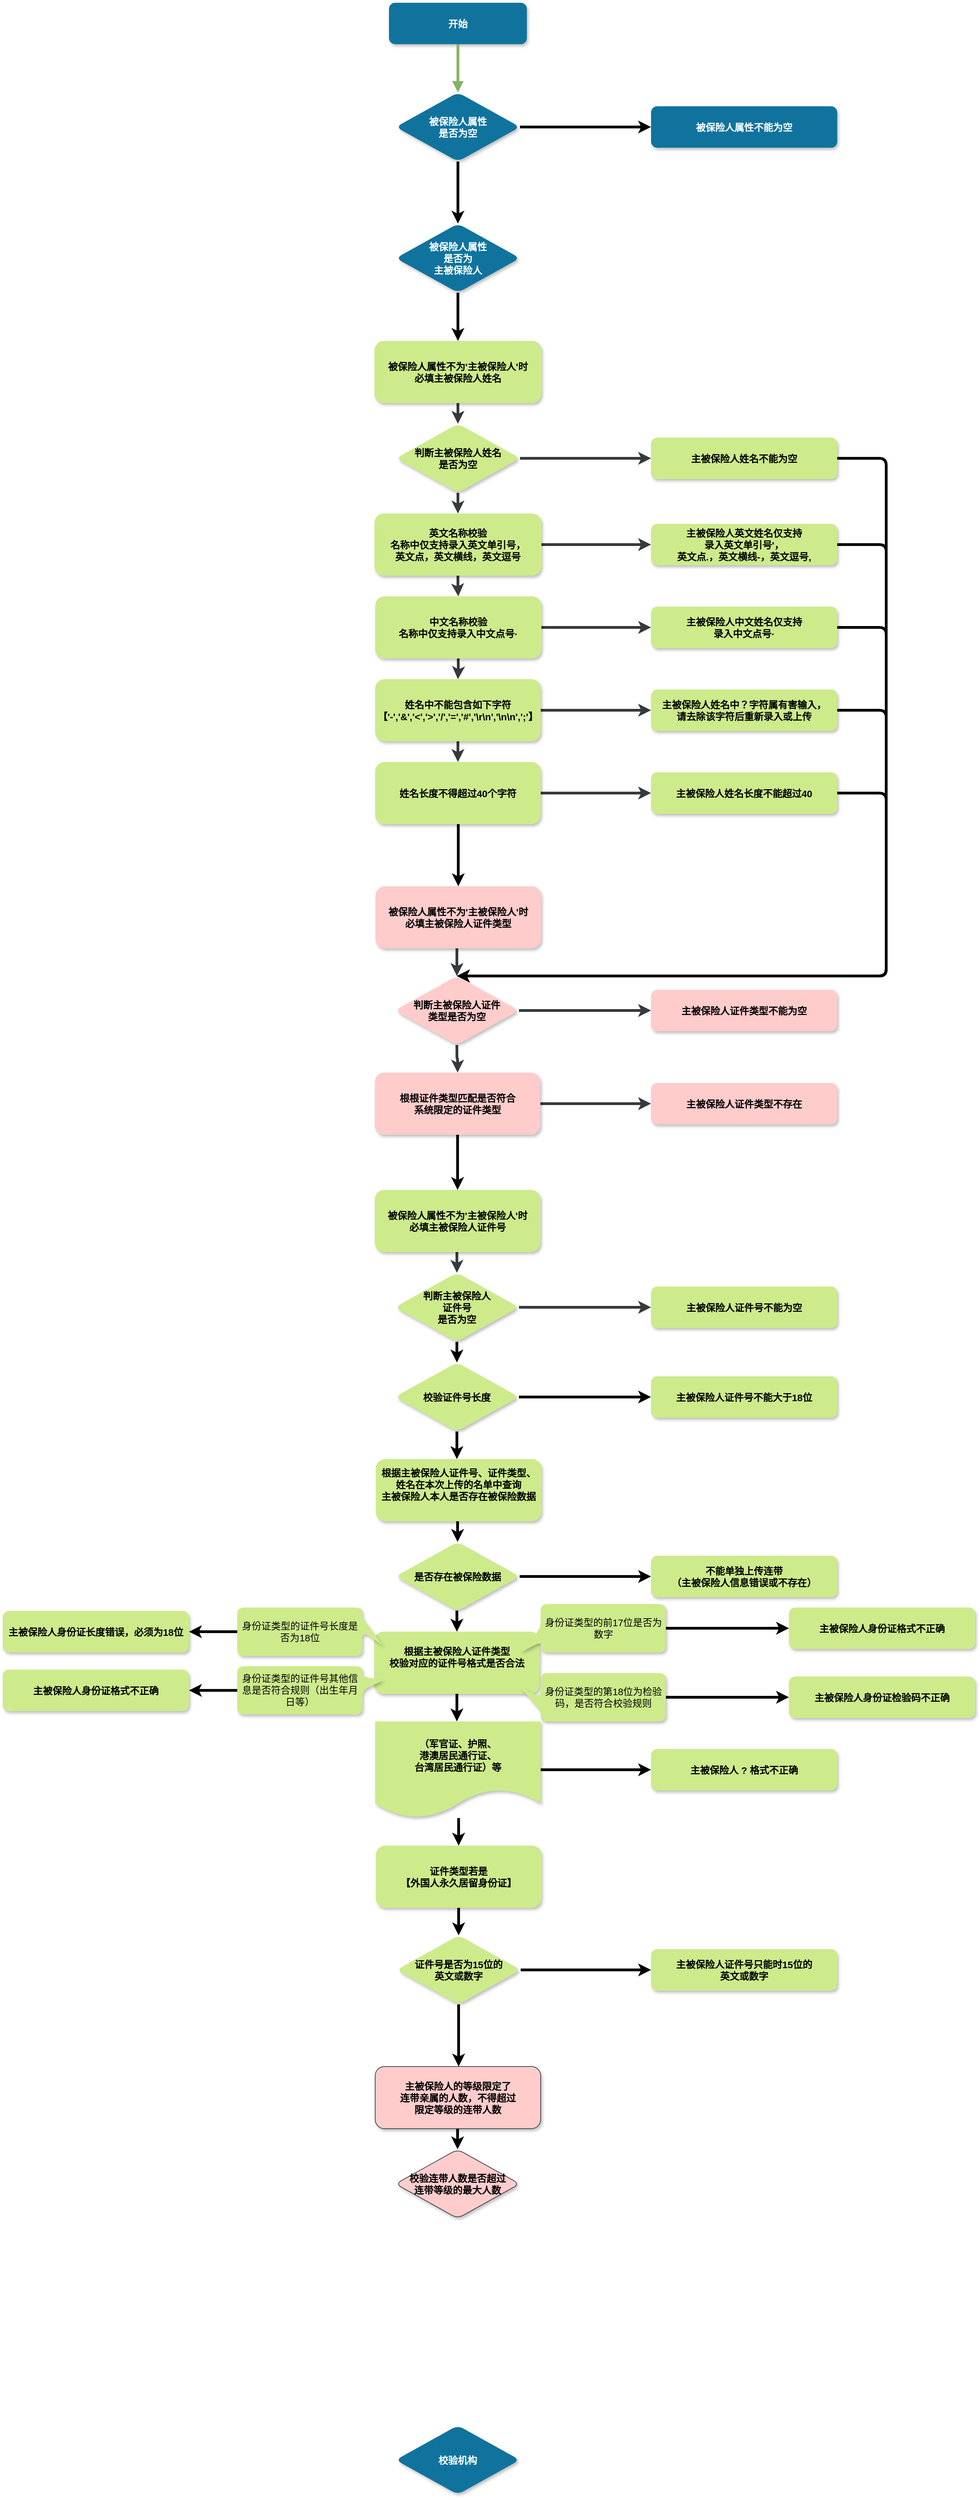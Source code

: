 <mxfile version="14.6.6" type="github"><diagram name="Page-1" id="97916047-d0de-89f5-080d-49f4d83e522f"><mxGraphModel dx="1673" dy="831" grid="1" gridSize="10" guides="1" tooltips="1" connect="1" arrows="1" fold="1" page="1" pageScale="1.5" pageWidth="1169" pageHeight="827" background="none" math="0" shadow="0"><root><mxCell id="0"/><mxCell id="1" parent="0"/><mxCell id="2" value="开始" style="rounded=1;fillColor=#10739E;strokeColor=none;shadow=1;gradientColor=none;fontStyle=1;fontColor=#FFFFFF;fontSize=14;" parent="1" vertex="1"><mxGeometry x="650" y="40" width="200" height="60" as="geometry"/></mxCell><mxCell id="29" value="" style="edgeStyle=elbowEdgeStyle;elbow=vertical;strokeWidth=4;endArrow=block;endFill=1;fontStyle=1;strokeColor=#82b366;fillColor=#d5e8d4;entryX=0.5;entryY=0;entryDx=0;entryDy=0;" parent="1" source="2" target="68mDhfGCl0k21oifYZLE-96" edge="1"><mxGeometry x="22" y="165.5" width="100" height="100" as="geometry"><mxPoint x="22" y="265.5" as="sourcePoint"/><mxPoint x="772" y="170" as="targetPoint"/></mxGeometry></mxCell><mxCell id="68mDhfGCl0k21oifYZLE-122" style="edgeStyle=orthogonalEdgeStyle;rounded=1;orthogonalLoop=1;jettySize=auto;html=1;fontSize=14;fontColor=#FFFFFF;strokeColor=#36393d;strokeWidth=4;fillColor=#cdeb8b;" edge="1" parent="1" source="68mDhfGCl0k21oifYZLE-77" target="68mDhfGCl0k21oifYZLE-79"><mxGeometry relative="1" as="geometry"/></mxCell><mxCell id="68mDhfGCl0k21oifYZLE-126" style="edgeStyle=orthogonalEdgeStyle;rounded=1;orthogonalLoop=1;jettySize=auto;html=1;fontSize=14;fontColor=#FFFFFF;strokeColor=#36393d;strokeWidth=4;fillColor=#cdeb8b;" edge="1" parent="1" source="68mDhfGCl0k21oifYZLE-77" target="68mDhfGCl0k21oifYZLE-125"><mxGeometry relative="1" as="geometry"/></mxCell><mxCell id="68mDhfGCl0k21oifYZLE-77" value="中文名称校验&#10;名称中仅支持录入中文点号·" style="rounded=1;fillColor=#cdeb8b;shadow=1;fontStyle=1;fontSize=14;strokeColor=none;" vertex="1" parent="1"><mxGeometry x="630" y="900" width="241" height="90" as="geometry"/></mxCell><mxCell id="68mDhfGCl0k21oifYZLE-128" style="edgeStyle=orthogonalEdgeStyle;rounded=1;orthogonalLoop=1;jettySize=auto;html=1;fontSize=14;fontColor=#FFFFFF;strokeColor=#36393d;strokeWidth=4;fillColor=#cdeb8b;" edge="1" parent="1" source="68mDhfGCl0k21oifYZLE-79" target="68mDhfGCl0k21oifYZLE-127"><mxGeometry relative="1" as="geometry"/></mxCell><mxCell id="68mDhfGCl0k21oifYZLE-134" style="edgeStyle=orthogonalEdgeStyle;rounded=1;orthogonalLoop=1;jettySize=auto;html=1;fontSize=14;fontColor=#FFFFFF;strokeColor=#36393d;strokeWidth=4;fillColor=#cdeb8b;" edge="1" parent="1" source="68mDhfGCl0k21oifYZLE-79" target="68mDhfGCl0k21oifYZLE-133"><mxGeometry relative="1" as="geometry"/></mxCell><mxCell id="68mDhfGCl0k21oifYZLE-79" value="姓名中不能包含如下字符&#10;【'-','&amp;','&lt;','&gt;','/','=','#','\r\n','\n\n',';'】" style="rounded=1;fillColor=#cdeb8b;shadow=1;fontStyle=1;fontSize=14;strokeColor=none;" vertex="1" parent="1"><mxGeometry x="630" y="1020" width="240" height="90" as="geometry"/></mxCell><mxCell id="68mDhfGCl0k21oifYZLE-105" style="edgeStyle=orthogonalEdgeStyle;rounded=1;orthogonalLoop=1;jettySize=auto;html=1;exitX=0.5;exitY=1;exitDx=0;exitDy=0;strokeColor=#000000;strokeWidth=4;" edge="1" parent="1" source="68mDhfGCl0k21oifYZLE-96" target="68mDhfGCl0k21oifYZLE-100"><mxGeometry relative="1" as="geometry"/></mxCell><mxCell id="68mDhfGCl0k21oifYZLE-96" value="被保险人属性&#10;是否为空" style="rhombus;fillColor=#10739E;strokeColor=none;rounded=1;shadow=1;fontColor=#FFFFFF;fontStyle=1;fontSize=14;" vertex="1" parent="1"><mxGeometry x="660" y="170" width="180" height="100" as="geometry"/></mxCell><mxCell id="68mDhfGCl0k21oifYZLE-98" value="被保险人属性不能为空" style="rounded=1;fillColor=#10739E;shadow=1;strokeColor=none;fontStyle=1;fontSize=14;fontColor=#FFFFFF;" vertex="1" parent="1"><mxGeometry x="1030" y="190" width="270" height="60" as="geometry"/></mxCell><mxCell id="68mDhfGCl0k21oifYZLE-99" value="" style="endArrow=classic;html=1;strokeColor=#000000;strokeWidth=4;exitX=1;exitY=0.5;exitDx=0;exitDy=0;entryX=0;entryY=0.5;entryDx=0;entryDy=0;" edge="1" parent="1" source="68mDhfGCl0k21oifYZLE-96" target="68mDhfGCl0k21oifYZLE-98"><mxGeometry width="50" height="50" relative="1" as="geometry"><mxPoint x="870" y="250" as="sourcePoint"/><mxPoint x="920" y="200" as="targetPoint"/></mxGeometry></mxCell><mxCell id="68mDhfGCl0k21oifYZLE-159" style="edgeStyle=elbowEdgeStyle;rounded=1;orthogonalLoop=1;jettySize=auto;html=1;fontSize=14;fontColor=#FFFFFF;strokeColor=#000000;strokeWidth=4;" edge="1" parent="1" source="68mDhfGCl0k21oifYZLE-100" target="68mDhfGCl0k21oifYZLE-158"><mxGeometry relative="1" as="geometry"/></mxCell><mxCell id="68mDhfGCl0k21oifYZLE-100" value="被保险人属性&#10;是否为&#10;主被保险人" style="rhombus;fillColor=#10739E;strokeColor=none;rounded=1;shadow=1;fontColor=#FFFFFF;fontStyle=1;fontSize=14;" vertex="1" parent="1"><mxGeometry x="660" y="360" width="180" height="100" as="geometry"/></mxCell><mxCell id="68mDhfGCl0k21oifYZLE-106" value="校验机构" style="rhombus;fillColor=#10739E;strokeColor=none;rounded=1;shadow=1;fontColor=#FFFFFF;fontStyle=1;fontSize=14;" vertex="1" parent="1"><mxGeometry x="659.75" y="3550" width="180" height="100" as="geometry"/></mxCell><mxCell id="68mDhfGCl0k21oifYZLE-115" style="edgeStyle=orthogonalEdgeStyle;rounded=1;orthogonalLoop=1;jettySize=auto;html=1;exitX=1;exitY=0.5;exitDx=0;exitDy=0;fontSize=14;fontColor=#FFFFFF;strokeColor=#36393d;strokeWidth=4;fillColor=#cdeb8b;" edge="1" parent="1" source="68mDhfGCl0k21oifYZLE-109" target="68mDhfGCl0k21oifYZLE-114"><mxGeometry relative="1" as="geometry"/></mxCell><mxCell id="68mDhfGCl0k21oifYZLE-119" style="edgeStyle=orthogonalEdgeStyle;rounded=1;orthogonalLoop=1;jettySize=auto;html=1;fontSize=14;fontColor=#FFFFFF;strokeColor=#36393d;strokeWidth=4;fillColor=#cdeb8b;" edge="1" parent="1" source="68mDhfGCl0k21oifYZLE-109" target="68mDhfGCl0k21oifYZLE-118"><mxGeometry relative="1" as="geometry"/></mxCell><mxCell id="68mDhfGCl0k21oifYZLE-109" value="判断主被保险人姓名&#10;是否为空" style="rhombus;fillColor=#cdeb8b;rounded=1;shadow=1;fontStyle=1;fontSize=14;strokeColor=none;" vertex="1" parent="1"><mxGeometry x="660" y="650" width="180" height="100" as="geometry"/></mxCell><mxCell id="68mDhfGCl0k21oifYZLE-131" style="edgeStyle=orthogonalEdgeStyle;rounded=1;orthogonalLoop=1;jettySize=auto;html=1;fontSize=14;fontColor=#FFFFFF;strokeColor=#36393d;strokeWidth=4;fillColor=#ffcccc;" edge="1" parent="1" source="68mDhfGCl0k21oifYZLE-110" target="68mDhfGCl0k21oifYZLE-130"><mxGeometry relative="1" as="geometry"/></mxCell><mxCell id="68mDhfGCl0k21oifYZLE-138" style="edgeStyle=orthogonalEdgeStyle;rounded=1;orthogonalLoop=1;jettySize=auto;html=1;fontSize=14;fontColor=#FFFFFF;strokeColor=#36393d;strokeWidth=4;fillColor=#ffcccc;" edge="1" parent="1" source="68mDhfGCl0k21oifYZLE-110" target="68mDhfGCl0k21oifYZLE-132"><mxGeometry relative="1" as="geometry"/></mxCell><mxCell id="68mDhfGCl0k21oifYZLE-110" value="判断主被保险人证件&#10;类型是否为空" style="rhombus;fillColor=#ffcccc;rounded=1;shadow=1;fontStyle=1;fontSize=14;strokeColor=none;" vertex="1" parent="1"><mxGeometry x="658.5" y="1450" width="180" height="100" as="geometry"/></mxCell><mxCell id="68mDhfGCl0k21oifYZLE-151" style="edgeStyle=elbowEdgeStyle;rounded=1;orthogonalLoop=1;jettySize=auto;html=1;fontSize=14;fontColor=#FFFFFF;strokeColor=#36393d;strokeWidth=4;fillColor=#cdeb8b;" edge="1" parent="1" source="68mDhfGCl0k21oifYZLE-111" target="68mDhfGCl0k21oifYZLE-150"><mxGeometry relative="1" as="geometry"/></mxCell><mxCell id="68mDhfGCl0k21oifYZLE-165" style="edgeStyle=elbowEdgeStyle;rounded=1;orthogonalLoop=1;jettySize=auto;html=1;fontSize=14;fontColor=#FFFFFF;strokeColor=#000000;strokeWidth=4;" edge="1" parent="1" source="68mDhfGCl0k21oifYZLE-111" target="68mDhfGCl0k21oifYZLE-154"><mxGeometry relative="1" as="geometry"/></mxCell><mxCell id="68mDhfGCl0k21oifYZLE-111" value="判断主被保险人&#10;证件号&#10;是否为空" style="rhombus;fillColor=#cdeb8b;rounded=1;shadow=1;fontStyle=1;fontSize=14;strokeColor=none;" vertex="1" parent="1"><mxGeometry x="658.5" y="1880" width="180" height="100" as="geometry"/></mxCell><mxCell id="68mDhfGCl0k21oifYZLE-112" value="校验连带人数是否超过&#10;连带等级的最大人数" style="rhombus;fillColor=#ffcccc;strokeColor=#36393d;rounded=1;shadow=1;fontStyle=1;fontSize=14;" vertex="1" parent="1"><mxGeometry x="659.5" y="3150" width="180" height="100" as="geometry"/></mxCell><mxCell id="68mDhfGCl0k21oifYZLE-139" style="edgeStyle=elbowEdgeStyle;rounded=1;orthogonalLoop=1;jettySize=auto;html=1;entryX=0.5;entryY=0;entryDx=0;entryDy=0;fontSize=14;fontColor=#FFFFFF;strokeColor=#000000;strokeWidth=4;" edge="1" parent="1" source="68mDhfGCl0k21oifYZLE-114" target="68mDhfGCl0k21oifYZLE-110"><mxGeometry relative="1" as="geometry"><Array as="points"><mxPoint x="1371" y="1440"/></Array></mxGeometry></mxCell><mxCell id="68mDhfGCl0k21oifYZLE-114" value="主被保险人姓名不能为空" style="rounded=1;fillColor=#cdeb8b;shadow=1;fontStyle=1;fontSize=14;strokeColor=none;" vertex="1" parent="1"><mxGeometry x="1030" y="670" width="270" height="60" as="geometry"/></mxCell><mxCell id="68mDhfGCl0k21oifYZLE-121" style="edgeStyle=orthogonalEdgeStyle;rounded=1;orthogonalLoop=1;jettySize=auto;html=1;fontSize=14;fontColor=#FFFFFF;strokeColor=#36393d;strokeWidth=4;fillColor=#cdeb8b;" edge="1" parent="1" source="68mDhfGCl0k21oifYZLE-118" target="68mDhfGCl0k21oifYZLE-77"><mxGeometry relative="1" as="geometry"/></mxCell><mxCell id="68mDhfGCl0k21oifYZLE-124" style="edgeStyle=orthogonalEdgeStyle;rounded=1;orthogonalLoop=1;jettySize=auto;html=1;fontSize=14;fontColor=#FFFFFF;strokeColor=#36393d;strokeWidth=4;fillColor=#cdeb8b;" edge="1" parent="1" source="68mDhfGCl0k21oifYZLE-118" target="68mDhfGCl0k21oifYZLE-123"><mxGeometry relative="1" as="geometry"/></mxCell><mxCell id="68mDhfGCl0k21oifYZLE-118" value="英文名称校验&#10;名称中仅支持录入英文单引号，&#10;英文点，英文横线，英文逗号" style="rounded=1;fillColor=#cdeb8b;shadow=1;fontStyle=1;fontSize=14;strokeColor=none;" vertex="1" parent="1"><mxGeometry x="629" y="780" width="242" height="90" as="geometry"/></mxCell><mxCell id="68mDhfGCl0k21oifYZLE-140" style="edgeStyle=elbowEdgeStyle;rounded=1;orthogonalLoop=1;jettySize=auto;html=1;entryX=0.5;entryY=0;entryDx=0;entryDy=0;fontSize=14;fontColor=#FFFFFF;strokeColor=#000000;strokeWidth=4;" edge="1" parent="1" source="68mDhfGCl0k21oifYZLE-123" target="68mDhfGCl0k21oifYZLE-110"><mxGeometry relative="1" as="geometry"><Array as="points"><mxPoint x="1371" y="1420"/></Array></mxGeometry></mxCell><mxCell id="68mDhfGCl0k21oifYZLE-123" value="主被保险人英文姓名仅支持&#10;录入英文单引号'，&#10;英文点.，英文横线-，英文逗号," style="rounded=1;fillColor=#cdeb8b;shadow=1;fontStyle=1;fontSize=14;strokeColor=none;" vertex="1" parent="1"><mxGeometry x="1030" y="795" width="270" height="60" as="geometry"/></mxCell><mxCell id="68mDhfGCl0k21oifYZLE-141" style="edgeStyle=elbowEdgeStyle;rounded=1;orthogonalLoop=1;jettySize=auto;html=1;entryX=0.5;entryY=0;entryDx=0;entryDy=0;fontSize=14;fontColor=#FFFFFF;strokeColor=#000000;strokeWidth=4;" edge="1" parent="1" source="68mDhfGCl0k21oifYZLE-125" target="68mDhfGCl0k21oifYZLE-110"><mxGeometry relative="1" as="geometry"><Array as="points"><mxPoint x="1371" y="1480"/></Array></mxGeometry></mxCell><mxCell id="68mDhfGCl0k21oifYZLE-125" value="主被保险人中文姓名仅支持&#10;录入中文点号·" style="rounded=1;fillColor=#cdeb8b;shadow=1;fontStyle=1;fontSize=14;strokeColor=none;" vertex="1" parent="1"><mxGeometry x="1030" y="915" width="270" height="60" as="geometry"/></mxCell><mxCell id="68mDhfGCl0k21oifYZLE-142" style="edgeStyle=elbowEdgeStyle;rounded=1;orthogonalLoop=1;jettySize=auto;html=1;entryX=0.5;entryY=0;entryDx=0;entryDy=0;fontSize=14;fontColor=#FFFFFF;strokeColor=#000000;strokeWidth=4;" edge="1" parent="1" source="68mDhfGCl0k21oifYZLE-127" target="68mDhfGCl0k21oifYZLE-110"><mxGeometry relative="1" as="geometry"><Array as="points"><mxPoint x="1371" y="1460"/></Array></mxGeometry></mxCell><mxCell id="68mDhfGCl0k21oifYZLE-127" value="主被保险人姓名中？字符属有害输入，&#10;请去除该字符后重新录入或上传" style="rounded=1;fillColor=#cdeb8b;shadow=1;fontStyle=1;fontSize=14;strokeColor=none;" vertex="1" parent="1"><mxGeometry x="1030" y="1035" width="270" height="60" as="geometry"/></mxCell><mxCell id="68mDhfGCl0k21oifYZLE-130" value="主被保险人证件类型不能为空" style="rounded=1;fillColor=#ffcccc;shadow=1;fontStyle=1;fontSize=14;strokeColor=none;" vertex="1" parent="1"><mxGeometry x="1030" y="1470" width="270" height="60" as="geometry"/></mxCell><mxCell id="68mDhfGCl0k21oifYZLE-145" style="edgeStyle=elbowEdgeStyle;rounded=1;orthogonalLoop=1;jettySize=auto;html=1;fontSize=14;fontColor=#FFFFFF;strokeColor=#36393d;strokeWidth=4;fillColor=#ffcccc;" edge="1" parent="1" source="68mDhfGCl0k21oifYZLE-132" target="68mDhfGCl0k21oifYZLE-144"><mxGeometry relative="1" as="geometry"/></mxCell><mxCell id="68mDhfGCl0k21oifYZLE-156" style="edgeStyle=elbowEdgeStyle;rounded=1;orthogonalLoop=1;jettySize=auto;html=1;fontSize=14;fontColor=#FFFFFF;strokeColor=#000000;strokeWidth=4;" edge="1" parent="1" source="68mDhfGCl0k21oifYZLE-132" target="68mDhfGCl0k21oifYZLE-152"><mxGeometry relative="1" as="geometry"/></mxCell><mxCell id="68mDhfGCl0k21oifYZLE-132" value="根根证件类型匹配是否符合&#10;系统限定的证件类型" style="rounded=1;fillColor=#ffcccc;shadow=1;fontStyle=1;fontSize=14;strokeColor=none;" vertex="1" parent="1"><mxGeometry x="629.5" y="1590" width="240" height="90" as="geometry"/></mxCell><mxCell id="68mDhfGCl0k21oifYZLE-136" style="edgeStyle=orthogonalEdgeStyle;rounded=1;orthogonalLoop=1;jettySize=auto;html=1;fontSize=14;fontColor=#FFFFFF;strokeColor=#36393d;strokeWidth=4;fillColor=#cdeb8b;" edge="1" parent="1" source="68mDhfGCl0k21oifYZLE-133" target="68mDhfGCl0k21oifYZLE-135"><mxGeometry relative="1" as="geometry"/></mxCell><mxCell id="68mDhfGCl0k21oifYZLE-162" style="edgeStyle=elbowEdgeStyle;rounded=1;orthogonalLoop=1;jettySize=auto;html=1;fontSize=14;fontColor=#FFFFFF;strokeColor=#000000;strokeWidth=4;" edge="1" parent="1" source="68mDhfGCl0k21oifYZLE-133" target="68mDhfGCl0k21oifYZLE-161"><mxGeometry relative="1" as="geometry"/></mxCell><mxCell id="68mDhfGCl0k21oifYZLE-133" value="姓名长度不得超过40个字符" style="rounded=1;fillColor=#cdeb8b;shadow=1;fontStyle=1;fontSize=14;strokeColor=none;" vertex="1" parent="1"><mxGeometry x="630" y="1140" width="240" height="90" as="geometry"/></mxCell><mxCell id="68mDhfGCl0k21oifYZLE-143" style="edgeStyle=elbowEdgeStyle;rounded=1;orthogonalLoop=1;jettySize=auto;html=1;entryX=0.5;entryY=0;entryDx=0;entryDy=0;fontSize=14;fontColor=#FFFFFF;strokeColor=#000000;strokeWidth=4;" edge="1" parent="1" source="68mDhfGCl0k21oifYZLE-135" target="68mDhfGCl0k21oifYZLE-110"><mxGeometry relative="1" as="geometry"><Array as="points"><mxPoint x="1371" y="1640"/></Array></mxGeometry></mxCell><mxCell id="68mDhfGCl0k21oifYZLE-135" value="主被保险人姓名长度不能超过40" style="rounded=1;fillColor=#cdeb8b;shadow=1;fontStyle=1;fontSize=14;strokeColor=none;" vertex="1" parent="1"><mxGeometry x="1030" y="1155" width="270" height="60" as="geometry"/></mxCell><mxCell id="68mDhfGCl0k21oifYZLE-144" value="主被保险人证件类型不存在" style="rounded=1;fillColor=#ffcccc;shadow=1;fontStyle=1;fontSize=14;strokeColor=none;" vertex="1" parent="1"><mxGeometry x="1030" y="1605" width="270" height="60" as="geometry"/></mxCell><mxCell id="68mDhfGCl0k21oifYZLE-150" value="主被保险人证件号不能为空" style="rounded=1;fillColor=#cdeb8b;shadow=1;fontStyle=1;fontSize=14;strokeColor=none;" vertex="1" parent="1"><mxGeometry x="1030" y="1900" width="270" height="60" as="geometry"/></mxCell><mxCell id="68mDhfGCl0k21oifYZLE-157" style="edgeStyle=elbowEdgeStyle;rounded=1;orthogonalLoop=1;jettySize=auto;html=1;fontSize=14;fontColor=#FFFFFF;strokeColor=#36393d;strokeWidth=4;fillColor=#cdeb8b;" edge="1" parent="1" source="68mDhfGCl0k21oifYZLE-152" target="68mDhfGCl0k21oifYZLE-111"><mxGeometry relative="1" as="geometry"/></mxCell><mxCell id="68mDhfGCl0k21oifYZLE-152" value="被保险人属性不为'主被保险人'时&#10;必填主被保险人证件号" style="rounded=1;fillColor=#cdeb8b;shadow=1;fontStyle=1;fontSize=14;strokeColor=none;" vertex="1" parent="1"><mxGeometry x="629.5" y="1760" width="240" height="90" as="geometry"/></mxCell><mxCell id="68mDhfGCl0k21oifYZLE-167" style="edgeStyle=elbowEdgeStyle;rounded=1;orthogonalLoop=1;jettySize=auto;html=1;fontSize=14;fontColor=#FFFFFF;strokeColor=#000000;strokeWidth=4;" edge="1" parent="1" source="68mDhfGCl0k21oifYZLE-154" target="68mDhfGCl0k21oifYZLE-166"><mxGeometry relative="1" as="geometry"/></mxCell><mxCell id="68mDhfGCl0k21oifYZLE-169" style="edgeStyle=elbowEdgeStyle;rounded=1;orthogonalLoop=1;jettySize=auto;html=1;fontSize=14;fontColor=#FFFFFF;strokeColor=#000000;strokeWidth=4;" edge="1" parent="1" source="68mDhfGCl0k21oifYZLE-154" target="68mDhfGCl0k21oifYZLE-168"><mxGeometry relative="1" as="geometry"/></mxCell><mxCell id="68mDhfGCl0k21oifYZLE-154" value="校验证件号长度" style="rhombus;fillColor=#cdeb8b;rounded=1;shadow=1;fontStyle=1;fontSize=14;strokeColor=none;" vertex="1" parent="1"><mxGeometry x="658.5" y="2010" width="180" height="100" as="geometry"/></mxCell><mxCell id="68mDhfGCl0k21oifYZLE-160" style="edgeStyle=elbowEdgeStyle;rounded=1;orthogonalLoop=1;jettySize=auto;html=1;fontSize=14;fontColor=#FFFFFF;strokeColor=#36393d;strokeWidth=4;fillColor=#cdeb8b;" edge="1" parent="1" source="68mDhfGCl0k21oifYZLE-158" target="68mDhfGCl0k21oifYZLE-109"><mxGeometry relative="1" as="geometry"/></mxCell><mxCell id="68mDhfGCl0k21oifYZLE-158" value="被保险人属性不为'主被保险人'时&#10;必填主被保险人姓名" style="rounded=1;fillColor=#cdeb8b;shadow=1;fontStyle=1;fontSize=14;strokeColor=none;" vertex="1" parent="1"><mxGeometry x="629" y="530" width="242" height="90" as="geometry"/></mxCell><mxCell id="68mDhfGCl0k21oifYZLE-163" style="edgeStyle=elbowEdgeStyle;rounded=1;orthogonalLoop=1;jettySize=auto;html=1;fontSize=14;fontColor=#FFFFFF;strokeColor=#36393d;strokeWidth=4;fillColor=#ffcccc;" edge="1" parent="1" source="68mDhfGCl0k21oifYZLE-161" target="68mDhfGCl0k21oifYZLE-110"><mxGeometry relative="1" as="geometry"/></mxCell><mxCell id="68mDhfGCl0k21oifYZLE-161" value="被保险人属性不为'主被保险人'时&#10;必填主被保险人证件类型" style="rounded=1;fillColor=#ffcccc;shadow=1;fontStyle=1;fontSize=14;strokeColor=none;" vertex="1" parent="1"><mxGeometry x="630.5" y="1320" width="240" height="90" as="geometry"/></mxCell><mxCell id="68mDhfGCl0k21oifYZLE-166" value="主被保险人证件号不能大于18位" style="rounded=1;fillColor=#cdeb8b;shadow=1;fontStyle=1;fontSize=14;strokeColor=none;" vertex="1" parent="1"><mxGeometry x="1030" y="2030" width="270" height="60" as="geometry"/></mxCell><mxCell id="68mDhfGCl0k21oifYZLE-171" style="edgeStyle=elbowEdgeStyle;rounded=1;orthogonalLoop=1;jettySize=auto;html=1;fontSize=14;fontColor=#FFFFFF;strokeColor=#000000;strokeWidth=4;" edge="1" parent="1" source="68mDhfGCl0k21oifYZLE-168" target="68mDhfGCl0k21oifYZLE-170"><mxGeometry relative="1" as="geometry"/></mxCell><mxCell id="68mDhfGCl0k21oifYZLE-168" value="根据主被保险人证件号、证件类型、&#10;姓名在本次上传的名单中查询&#10;主被保险人本人是否存在被保险数据&#10;" style="rounded=1;fillColor=#cdeb8b;shadow=1;fontStyle=1;fontSize=14;strokeColor=none;" vertex="1" parent="1"><mxGeometry x="631" y="2150" width="240" height="90" as="geometry"/></mxCell><mxCell id="68mDhfGCl0k21oifYZLE-173" style="edgeStyle=elbowEdgeStyle;rounded=1;orthogonalLoop=1;jettySize=auto;html=1;fontSize=14;fontColor=#FFFFFF;strokeColor=#000000;strokeWidth=4;" edge="1" parent="1" source="68mDhfGCl0k21oifYZLE-170" target="68mDhfGCl0k21oifYZLE-172"><mxGeometry relative="1" as="geometry"/></mxCell><mxCell id="68mDhfGCl0k21oifYZLE-175" style="edgeStyle=elbowEdgeStyle;rounded=1;orthogonalLoop=1;jettySize=auto;html=1;entryX=0.5;entryY=0;entryDx=0;entryDy=0;fontSize=14;fontColor=#FFFFFF;strokeColor=#000000;strokeWidth=4;" edge="1" parent="1" source="68mDhfGCl0k21oifYZLE-170" target="68mDhfGCl0k21oifYZLE-174"><mxGeometry relative="1" as="geometry"/></mxCell><mxCell id="68mDhfGCl0k21oifYZLE-170" value="是否存在被保险数据" style="rhombus;fillColor=#cdeb8b;rounded=1;shadow=1;fontStyle=1;fontSize=14;strokeColor=none;" vertex="1" parent="1"><mxGeometry x="659.5" y="2270" width="180" height="100" as="geometry"/></mxCell><mxCell id="68mDhfGCl0k21oifYZLE-172" value="不能单独上传连带&#10;（主被保险人信息错误或不存在）" style="rounded=1;fillColor=#cdeb8b;shadow=1;fontStyle=1;fontSize=14;strokeColor=none;" vertex="1" parent="1"><mxGeometry x="1030" y="2290" width="270" height="60" as="geometry"/></mxCell><mxCell id="68mDhfGCl0k21oifYZLE-189" style="edgeStyle=elbowEdgeStyle;rounded=1;orthogonalLoop=1;jettySize=auto;html=1;fontSize=14;fontColor=#FFFFFF;strokeColor=#000000;strokeWidth=4;" edge="1" parent="1" source="68mDhfGCl0k21oifYZLE-174"><mxGeometry relative="1" as="geometry"><mxPoint x="748.5" y="2530" as="targetPoint"/></mxGeometry></mxCell><mxCell id="68mDhfGCl0k21oifYZLE-174" value="根据主被保险人证件类型&#10;校验对应的证件号格式是否合法&#10;" style="rounded=1;fillColor=#cdeb8b;shadow=1;fontStyle=1;fontSize=14;strokeColor=none;" vertex="1" parent="1"><mxGeometry x="628.5" y="2400" width="240" height="90" as="geometry"/></mxCell><mxCell id="68mDhfGCl0k21oifYZLE-180" style="edgeStyle=elbowEdgeStyle;rounded=1;orthogonalLoop=1;jettySize=auto;html=1;fontSize=14;fontColor=#FFFFFF;strokeColor=#000000;strokeWidth=4;" edge="1" parent="1" source="68mDhfGCl0k21oifYZLE-176" target="68mDhfGCl0k21oifYZLE-179"><mxGeometry relative="1" as="geometry"/></mxCell><mxCell id="68mDhfGCl0k21oifYZLE-176" value="身份证类型的前17位是否为数字" style="shape=callout;whiteSpace=wrap;html=1;perimeter=calloutPerimeter;rounded=1;shadow=1;fontSize=14;fillColor=#cdeb8b;direction=south;position2=1;strokeColor=none;" vertex="1" parent="1"><mxGeometry x="840" y="2360" width="211.5" height="70" as="geometry"/></mxCell><mxCell id="68mDhfGCl0k21oifYZLE-182" style="edgeStyle=elbowEdgeStyle;rounded=1;orthogonalLoop=1;jettySize=auto;html=1;fontSize=14;fontColor=#FFFFFF;strokeColor=#000000;strokeWidth=4;" edge="1" parent="1" source="68mDhfGCl0k21oifYZLE-178" target="68mDhfGCl0k21oifYZLE-181"><mxGeometry relative="1" as="geometry"/></mxCell><mxCell id="68mDhfGCl0k21oifYZLE-178" value="身份证类型的第18位为检验码，是否符合校验规则" style="shape=callout;whiteSpace=wrap;html=1;perimeter=calloutPerimeter;rounded=1;shadow=1;fontSize=14;fillColor=#cdeb8b;direction=south;position2=0.29;strokeColor=none;" vertex="1" parent="1"><mxGeometry x="840" y="2460" width="211.5" height="70" as="geometry"/></mxCell><mxCell id="68mDhfGCl0k21oifYZLE-179" value="主被保险人身份证格式不正确" style="rounded=1;fillColor=#cdeb8b;shadow=1;fontStyle=1;fontSize=14;strokeColor=none;" vertex="1" parent="1"><mxGeometry x="1230" y="2365" width="270" height="60" as="geometry"/></mxCell><mxCell id="68mDhfGCl0k21oifYZLE-181" value="主被保险人身份证检验码不正确" style="rounded=1;fillColor=#cdeb8b;shadow=1;fontStyle=1;fontSize=14;strokeColor=none;" vertex="1" parent="1"><mxGeometry x="1230" y="2465" width="270" height="60" as="geometry"/></mxCell><mxCell id="68mDhfGCl0k21oifYZLE-187" style="edgeStyle=elbowEdgeStyle;rounded=1;orthogonalLoop=1;jettySize=auto;html=1;entryX=1;entryY=0.5;entryDx=0;entryDy=0;fontSize=14;fontColor=#FFFFFF;strokeColor=#000000;strokeWidth=4;" edge="1" parent="1" source="68mDhfGCl0k21oifYZLE-183" target="68mDhfGCl0k21oifYZLE-185"><mxGeometry relative="1" as="geometry"/></mxCell><mxCell id="68mDhfGCl0k21oifYZLE-183" value="身份证类型的证件号长度是否为18位" style="shape=callout;whiteSpace=wrap;html=1;perimeter=calloutPerimeter;rounded=1;shadow=1;fontSize=14;fillColor=#cdeb8b;direction=north;position2=0.21;strokeColor=none;" vertex="1" parent="1"><mxGeometry x="430" y="2365" width="211.5" height="70" as="geometry"/></mxCell><mxCell id="68mDhfGCl0k21oifYZLE-188" style="edgeStyle=elbowEdgeStyle;rounded=1;orthogonalLoop=1;jettySize=auto;html=1;entryX=1;entryY=0.5;entryDx=0;entryDy=0;fontSize=14;fontColor=#FFFFFF;strokeColor=#000000;strokeWidth=4;" edge="1" parent="1" source="68mDhfGCl0k21oifYZLE-184" target="68mDhfGCl0k21oifYZLE-186"><mxGeometry relative="1" as="geometry"/></mxCell><mxCell id="68mDhfGCl0k21oifYZLE-184" value="身份证类型的证件号其他信息是否符合规则（出生年月日等）" style="shape=callout;whiteSpace=wrap;html=1;perimeter=calloutPerimeter;rounded=1;shadow=1;fontSize=14;fillColor=#cdeb8b;direction=north;position2=0.71;strokeColor=none;" vertex="1" parent="1"><mxGeometry x="430" y="2450" width="211.5" height="70" as="geometry"/></mxCell><mxCell id="68mDhfGCl0k21oifYZLE-185" value="主被保险人身份证长度错误，必须为18位" style="rounded=1;fillColor=#cdeb8b;shadow=1;fontStyle=1;fontSize=14;strokeColor=none;" vertex="1" parent="1"><mxGeometry x="90" y="2370" width="270" height="60" as="geometry"/></mxCell><mxCell id="68mDhfGCl0k21oifYZLE-186" value="主被保险人身份证格式不正确" style="rounded=1;fillColor=#cdeb8b;shadow=1;fontStyle=1;fontSize=14;strokeColor=none;" vertex="1" parent="1"><mxGeometry x="90" y="2455" width="270" height="60" as="geometry"/></mxCell><mxCell id="68mDhfGCl0k21oifYZLE-192" style="edgeStyle=elbowEdgeStyle;rounded=1;orthogonalLoop=1;jettySize=auto;html=1;fontSize=14;fontColor=#FFFFFF;strokeColor=#000000;strokeWidth=4;" edge="1" parent="1" source="68mDhfGCl0k21oifYZLE-190" target="68mDhfGCl0k21oifYZLE-191"><mxGeometry relative="1" as="geometry"/></mxCell><mxCell id="68mDhfGCl0k21oifYZLE-194" style="edgeStyle=elbowEdgeStyle;rounded=1;orthogonalLoop=1;jettySize=auto;html=1;entryX=0.5;entryY=0;entryDx=0;entryDy=0;fontSize=14;fontColor=#FFFFFF;strokeColor=#000000;strokeWidth=4;" edge="1" parent="1" source="68mDhfGCl0k21oifYZLE-190" target="68mDhfGCl0k21oifYZLE-193"><mxGeometry relative="1" as="geometry"/></mxCell><mxCell id="68mDhfGCl0k21oifYZLE-190" value="（军官证、护照、&#10;港澳居民通行证、&#10;台湾居民通行证）等" style="shape=document;boundedLbl=1;rounded=1;shadow=1;fontSize=14;fillColor=#cdeb8b;strokeColor=none;fontStyle=1" vertex="1" parent="1"><mxGeometry x="630" y="2530" width="240" height="140" as="geometry"/></mxCell><mxCell id="68mDhfGCl0k21oifYZLE-191" value="主被保险人 ? 格式不正确" style="rounded=1;fillColor=#cdeb8b;shadow=1;fontStyle=1;fontSize=14;strokeColor=none;" vertex="1" parent="1"><mxGeometry x="1030" y="2570" width="270" height="60" as="geometry"/></mxCell><mxCell id="68mDhfGCl0k21oifYZLE-196" style="edgeStyle=elbowEdgeStyle;rounded=1;orthogonalLoop=1;jettySize=auto;html=1;fontSize=14;fontColor=#FFFFFF;strokeColor=#000000;strokeWidth=4;" edge="1" parent="1" source="68mDhfGCl0k21oifYZLE-193" target="68mDhfGCl0k21oifYZLE-195"><mxGeometry relative="1" as="geometry"/></mxCell><mxCell id="68mDhfGCl0k21oifYZLE-193" value="证件类型若是&#10;【外国人永久居留身份证】" style="rounded=1;fillColor=#cdeb8b;shadow=1;fontStyle=1;fontSize=14;strokeColor=none;" vertex="1" parent="1"><mxGeometry x="631" y="2710" width="240" height="90" as="geometry"/></mxCell><mxCell id="68mDhfGCl0k21oifYZLE-198" style="edgeStyle=elbowEdgeStyle;rounded=1;orthogonalLoop=1;jettySize=auto;html=1;fontSize=14;fontColor=#FFFFFF;strokeColor=#000000;strokeWidth=4;" edge="1" parent="1" source="68mDhfGCl0k21oifYZLE-195" target="68mDhfGCl0k21oifYZLE-197"><mxGeometry relative="1" as="geometry"/></mxCell><mxCell id="68mDhfGCl0k21oifYZLE-200" style="edgeStyle=elbowEdgeStyle;rounded=1;orthogonalLoop=1;jettySize=auto;html=1;fontSize=14;fontColor=#FFFFFF;strokeColor=#000000;strokeWidth=4;" edge="1" parent="1" source="68mDhfGCl0k21oifYZLE-195" target="68mDhfGCl0k21oifYZLE-199"><mxGeometry relative="1" as="geometry"/></mxCell><mxCell id="68mDhfGCl0k21oifYZLE-195" value="证件号是否为15位的&#10;英文或数字" style="rhombus;fillColor=#cdeb8b;rounded=1;shadow=1;fontStyle=1;fontSize=14;strokeColor=none;" vertex="1" parent="1"><mxGeometry x="661" y="2840" width="180" height="100" as="geometry"/></mxCell><mxCell id="68mDhfGCl0k21oifYZLE-197" value="主被保险人证件号只能时15位的&#10;英文或数字" style="rounded=1;fillColor=#cdeb8b;shadow=1;fontStyle=1;fontSize=14;strokeColor=none;" vertex="1" parent="1"><mxGeometry x="1030" y="2860" width="270" height="60" as="geometry"/></mxCell><mxCell id="68mDhfGCl0k21oifYZLE-201" style="edgeStyle=elbowEdgeStyle;rounded=1;orthogonalLoop=1;jettySize=auto;html=1;fontSize=14;fontColor=#FFFFFF;strokeColor=#000000;strokeWidth=4;" edge="1" parent="1" source="68mDhfGCl0k21oifYZLE-199" target="68mDhfGCl0k21oifYZLE-112"><mxGeometry relative="1" as="geometry"/></mxCell><mxCell id="68mDhfGCl0k21oifYZLE-199" value="主被保险人的等级限定了&#10;连带亲属的人数，不得超过&#10;限定等级的连带人数" style="rounded=1;fillColor=#ffcccc;shadow=1;fontStyle=1;fontSize=14;strokeColor=#36393d;" vertex="1" parent="1"><mxGeometry x="630" y="3030" width="240" height="90" as="geometry"/></mxCell></root></mxGraphModel></diagram></mxfile>